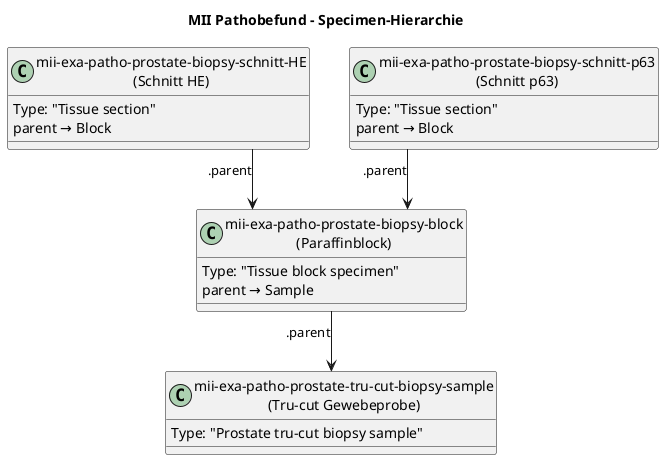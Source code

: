 @startuml
title MII Pathobefund – Specimen-Hierarchie

' Basis-Style für leserliches Layout
skinparam classAttributeIconSize 0
skinparam linetype ortho
skinparam nodesep 40

' Definition der Specimen-Instanzen als Klassen (Vereinfachung)
class "mii-exa-patho-prostate-tru-cut-biopsy-sample\n(Tru-cut Gewebeprobe)" as Sample {
  Type: "Prostate tru-cut biopsy sample"
}

class "mii-exa-patho-prostate-biopsy-block\n(Paraffinblock)" as Block {
  Type: "Tissue block specimen"
  parent → Sample
}

class "mii-exa-patho-prostate-biopsy-schnitt-HE\n(Schnitt HE)" as SchnittHE {
  Type: "Tissue section"
  parent → Block
}

class "mii-exa-patho-prostate-biopsy-schnitt-p63\n(Schnitt p63)" as SchnittP63 {
  Type: "Tissue section"
  parent → Block
}

' Beziehungen (Hierarchie über Specimen.parent)
Block --> Sample : .parent
SchnittHE --> Block : .parent
SchnittP63 --> Block : .parent

@enduml